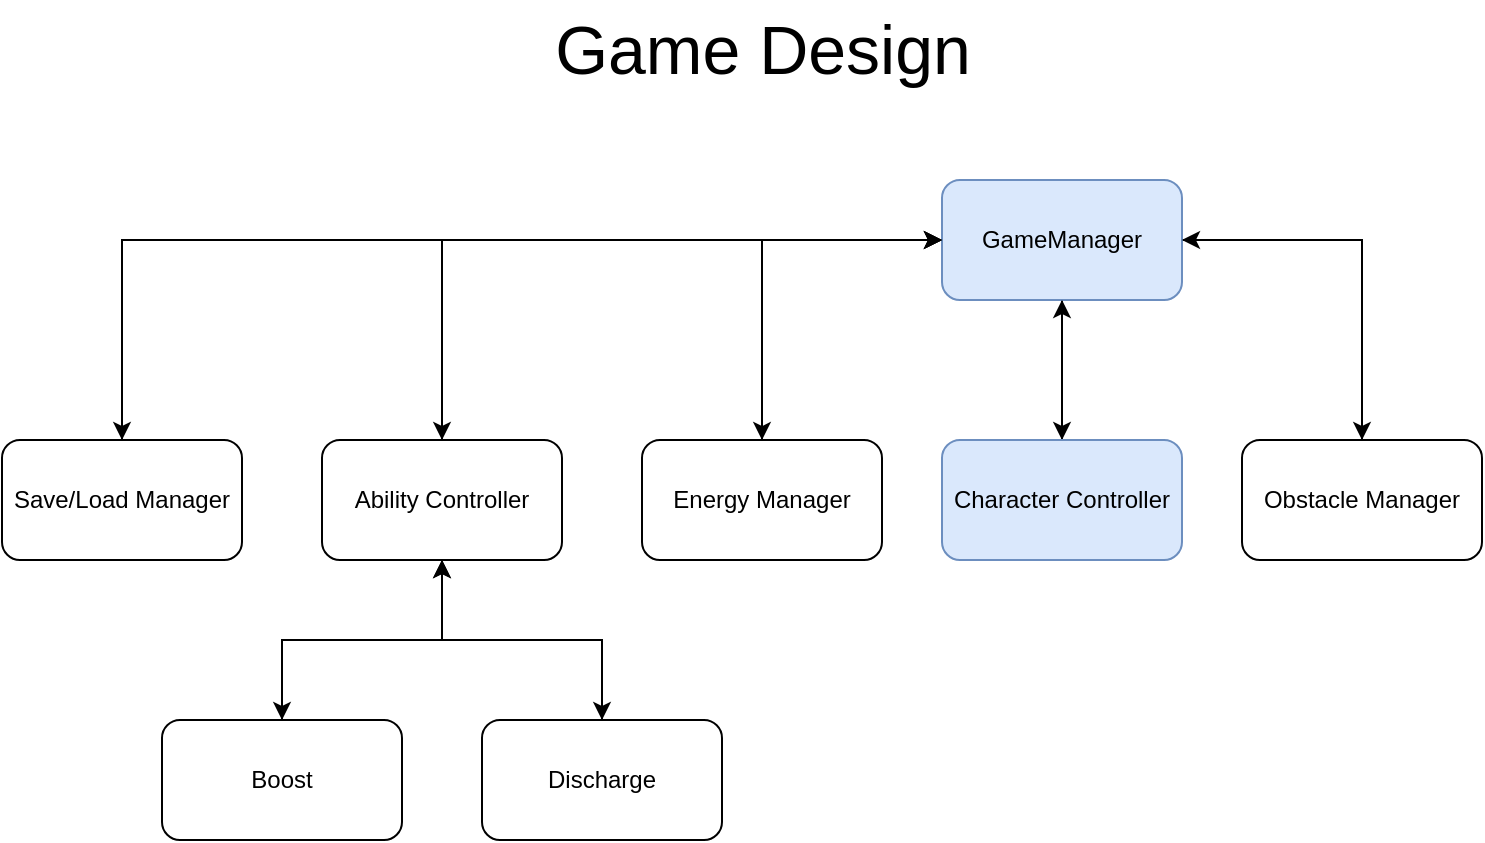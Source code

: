 <mxfile version="21.6.8" type="device">
  <diagram name="Page-1" id="reJ3cQ9O1L78rH3T_lfi">
    <mxGraphModel dx="1050" dy="602" grid="1" gridSize="10" guides="1" tooltips="1" connect="1" arrows="1" fold="1" page="1" pageScale="1" pageWidth="850" pageHeight="1100" math="0" shadow="0">
      <root>
        <mxCell id="0" />
        <mxCell id="1" parent="0" />
        <mxCell id="pbeA42z0XLuuVM_CoKhC-3" style="edgeStyle=orthogonalEdgeStyle;rounded=0;orthogonalLoop=1;jettySize=auto;html=1;entryX=0.5;entryY=0;entryDx=0;entryDy=0;" parent="1" source="pbeA42z0XLuuVM_CoKhC-1" target="pbeA42z0XLuuVM_CoKhC-2" edge="1">
          <mxGeometry relative="1" as="geometry">
            <mxPoint x="690" y="330" as="targetPoint" />
          </mxGeometry>
        </mxCell>
        <mxCell id="pbeA42z0XLuuVM_CoKhC-7" style="edgeStyle=orthogonalEdgeStyle;rounded=0;orthogonalLoop=1;jettySize=auto;html=1;entryX=0.5;entryY=0;entryDx=0;entryDy=0;" parent="1" source="pbeA42z0XLuuVM_CoKhC-1" target="pbeA42z0XLuuVM_CoKhC-5" edge="1">
          <mxGeometry relative="1" as="geometry" />
        </mxCell>
        <mxCell id="pbeA42z0XLuuVM_CoKhC-12" style="edgeStyle=orthogonalEdgeStyle;rounded=0;orthogonalLoop=1;jettySize=auto;html=1;entryX=0.5;entryY=0;entryDx=0;entryDy=0;" parent="1" source="pbeA42z0XLuuVM_CoKhC-1" target="pbeA42z0XLuuVM_CoKhC-10" edge="1">
          <mxGeometry relative="1" as="geometry" />
        </mxCell>
        <mxCell id="pbeA42z0XLuuVM_CoKhC-15" style="edgeStyle=orthogonalEdgeStyle;rounded=0;orthogonalLoop=1;jettySize=auto;html=1;entryX=0.5;entryY=0;entryDx=0;entryDy=0;" parent="1" source="pbeA42z0XLuuVM_CoKhC-1" target="pbeA42z0XLuuVM_CoKhC-13" edge="1">
          <mxGeometry relative="1" as="geometry" />
        </mxCell>
        <mxCell id="pbeA42z0XLuuVM_CoKhC-24" style="edgeStyle=orthogonalEdgeStyle;rounded=0;orthogonalLoop=1;jettySize=auto;html=1;entryX=0.5;entryY=0;entryDx=0;entryDy=0;" parent="1" source="pbeA42z0XLuuVM_CoKhC-1" target="pbeA42z0XLuuVM_CoKhC-22" edge="1">
          <mxGeometry relative="1" as="geometry" />
        </mxCell>
        <mxCell id="pbeA42z0XLuuVM_CoKhC-1" value="GameManager" style="rounded=1;whiteSpace=wrap;html=1;fillColor=#dae8fc;strokeColor=#6c8ebf;" parent="1" vertex="1">
          <mxGeometry x="500" y="200" width="120" height="60" as="geometry" />
        </mxCell>
        <mxCell id="pbeA42z0XLuuVM_CoKhC-20" style="edgeStyle=orthogonalEdgeStyle;rounded=0;orthogonalLoop=1;jettySize=auto;html=1;entryX=0.5;entryY=1;entryDx=0;entryDy=0;exitX=0.5;exitY=0;exitDx=0;exitDy=0;" parent="1" source="pbeA42z0XLuuVM_CoKhC-2" target="pbeA42z0XLuuVM_CoKhC-1" edge="1">
          <mxGeometry relative="1" as="geometry" />
        </mxCell>
        <mxCell id="pbeA42z0XLuuVM_CoKhC-2" value="Character Controller" style="rounded=1;whiteSpace=wrap;html=1;fillColor=#dae8fc;strokeColor=#6c8ebf;" parent="1" vertex="1">
          <mxGeometry x="500" y="330" width="120" height="60" as="geometry" />
        </mxCell>
        <mxCell id="pbeA42z0XLuuVM_CoKhC-6" style="edgeStyle=orthogonalEdgeStyle;rounded=0;orthogonalLoop=1;jettySize=auto;html=1;entryX=0;entryY=0.5;entryDx=0;entryDy=0;exitX=0.5;exitY=0;exitDx=0;exitDy=0;" parent="1" source="pbeA42z0XLuuVM_CoKhC-5" target="pbeA42z0XLuuVM_CoKhC-1" edge="1">
          <mxGeometry relative="1" as="geometry" />
        </mxCell>
        <mxCell id="pbeA42z0XLuuVM_CoKhC-5" value="Energy Manager" style="rounded=1;whiteSpace=wrap;html=1;" parent="1" vertex="1">
          <mxGeometry x="350" y="330" width="120" height="60" as="geometry" />
        </mxCell>
        <mxCell id="pbeA42z0XLuuVM_CoKhC-11" style="edgeStyle=orthogonalEdgeStyle;rounded=0;orthogonalLoop=1;jettySize=auto;html=1;entryX=0;entryY=0.5;entryDx=0;entryDy=0;exitX=0.5;exitY=0;exitDx=0;exitDy=0;" parent="1" source="pbeA42z0XLuuVM_CoKhC-10" target="pbeA42z0XLuuVM_CoKhC-1" edge="1">
          <mxGeometry relative="1" as="geometry" />
        </mxCell>
        <mxCell id="U3Cs3BeKblO4fjlQLdJo-3" style="edgeStyle=orthogonalEdgeStyle;rounded=0;orthogonalLoop=1;jettySize=auto;html=1;exitX=0.5;exitY=1;exitDx=0;exitDy=0;entryX=0.5;entryY=0;entryDx=0;entryDy=0;" edge="1" parent="1" source="pbeA42z0XLuuVM_CoKhC-10" target="U3Cs3BeKblO4fjlQLdJo-1">
          <mxGeometry relative="1" as="geometry">
            <mxPoint x="320" y="440.0" as="targetPoint" />
          </mxGeometry>
        </mxCell>
        <mxCell id="pbeA42z0XLuuVM_CoKhC-10" value="Ability Controller" style="rounded=1;whiteSpace=wrap;html=1;" parent="1" vertex="1">
          <mxGeometry x="190" y="330" width="120" height="60" as="geometry" />
        </mxCell>
        <mxCell id="pbeA42z0XLuuVM_CoKhC-14" style="edgeStyle=orthogonalEdgeStyle;rounded=0;orthogonalLoop=1;jettySize=auto;html=1;entryX=0;entryY=0.5;entryDx=0;entryDy=0;exitX=0.5;exitY=0;exitDx=0;exitDy=0;" parent="1" source="pbeA42z0XLuuVM_CoKhC-13" target="pbeA42z0XLuuVM_CoKhC-1" edge="1">
          <mxGeometry relative="1" as="geometry" />
        </mxCell>
        <mxCell id="pbeA42z0XLuuVM_CoKhC-18" value="" style="edgeStyle=orthogonalEdgeStyle;rounded=0;orthogonalLoop=1;jettySize=auto;html=1;" parent="1" source="pbeA42z0XLuuVM_CoKhC-10" target="pbeA42z0XLuuVM_CoKhC-17" edge="1">
          <mxGeometry relative="1" as="geometry" />
        </mxCell>
        <mxCell id="pbeA42z0XLuuVM_CoKhC-13" value="Save/Load Manager" style="rounded=1;whiteSpace=wrap;html=1;" parent="1" vertex="1">
          <mxGeometry x="30" y="330" width="120" height="60" as="geometry" />
        </mxCell>
        <mxCell id="pbeA42z0XLuuVM_CoKhC-19" style="edgeStyle=orthogonalEdgeStyle;rounded=0;orthogonalLoop=1;jettySize=auto;html=1;" parent="1" source="pbeA42z0XLuuVM_CoKhC-17" target="pbeA42z0XLuuVM_CoKhC-10" edge="1">
          <mxGeometry relative="1" as="geometry" />
        </mxCell>
        <mxCell id="pbeA42z0XLuuVM_CoKhC-17" value="Boost" style="whiteSpace=wrap;html=1;rounded=1;" parent="1" vertex="1">
          <mxGeometry x="110" y="470" width="120" height="60" as="geometry" />
        </mxCell>
        <mxCell id="pbeA42z0XLuuVM_CoKhC-23" style="edgeStyle=orthogonalEdgeStyle;rounded=0;orthogonalLoop=1;jettySize=auto;html=1;entryX=1;entryY=0.5;entryDx=0;entryDy=0;exitX=0.5;exitY=0;exitDx=0;exitDy=0;" parent="1" source="pbeA42z0XLuuVM_CoKhC-22" target="pbeA42z0XLuuVM_CoKhC-1" edge="1">
          <mxGeometry relative="1" as="geometry" />
        </mxCell>
        <mxCell id="pbeA42z0XLuuVM_CoKhC-22" value="Obstacle Manager" style="rounded=1;whiteSpace=wrap;html=1;" parent="1" vertex="1">
          <mxGeometry x="650" y="330" width="120" height="60" as="geometry" />
        </mxCell>
        <mxCell id="lXi0G71eGH83L1yXZb08-3" value="&lt;font style=&quot;font-size: 34px;&quot;&gt;Game Design&lt;/font&gt;" style="text;html=1;align=center;verticalAlign=middle;resizable=0;points=[];autosize=1;strokeColor=none;fillColor=none;strokeWidth=2;" parent="1" vertex="1">
          <mxGeometry x="295" y="110" width="230" height="50" as="geometry" />
        </mxCell>
        <mxCell id="U3Cs3BeKblO4fjlQLdJo-2" style="edgeStyle=orthogonalEdgeStyle;rounded=0;orthogonalLoop=1;jettySize=auto;html=1;entryX=0.5;entryY=1;entryDx=0;entryDy=0;" edge="1" parent="1" source="U3Cs3BeKblO4fjlQLdJo-1" target="pbeA42z0XLuuVM_CoKhC-10">
          <mxGeometry relative="1" as="geometry" />
        </mxCell>
        <mxCell id="U3Cs3BeKblO4fjlQLdJo-1" value="Discharge" style="whiteSpace=wrap;html=1;rounded=1;" vertex="1" parent="1">
          <mxGeometry x="270" y="470" width="120" height="60" as="geometry" />
        </mxCell>
      </root>
    </mxGraphModel>
  </diagram>
</mxfile>
